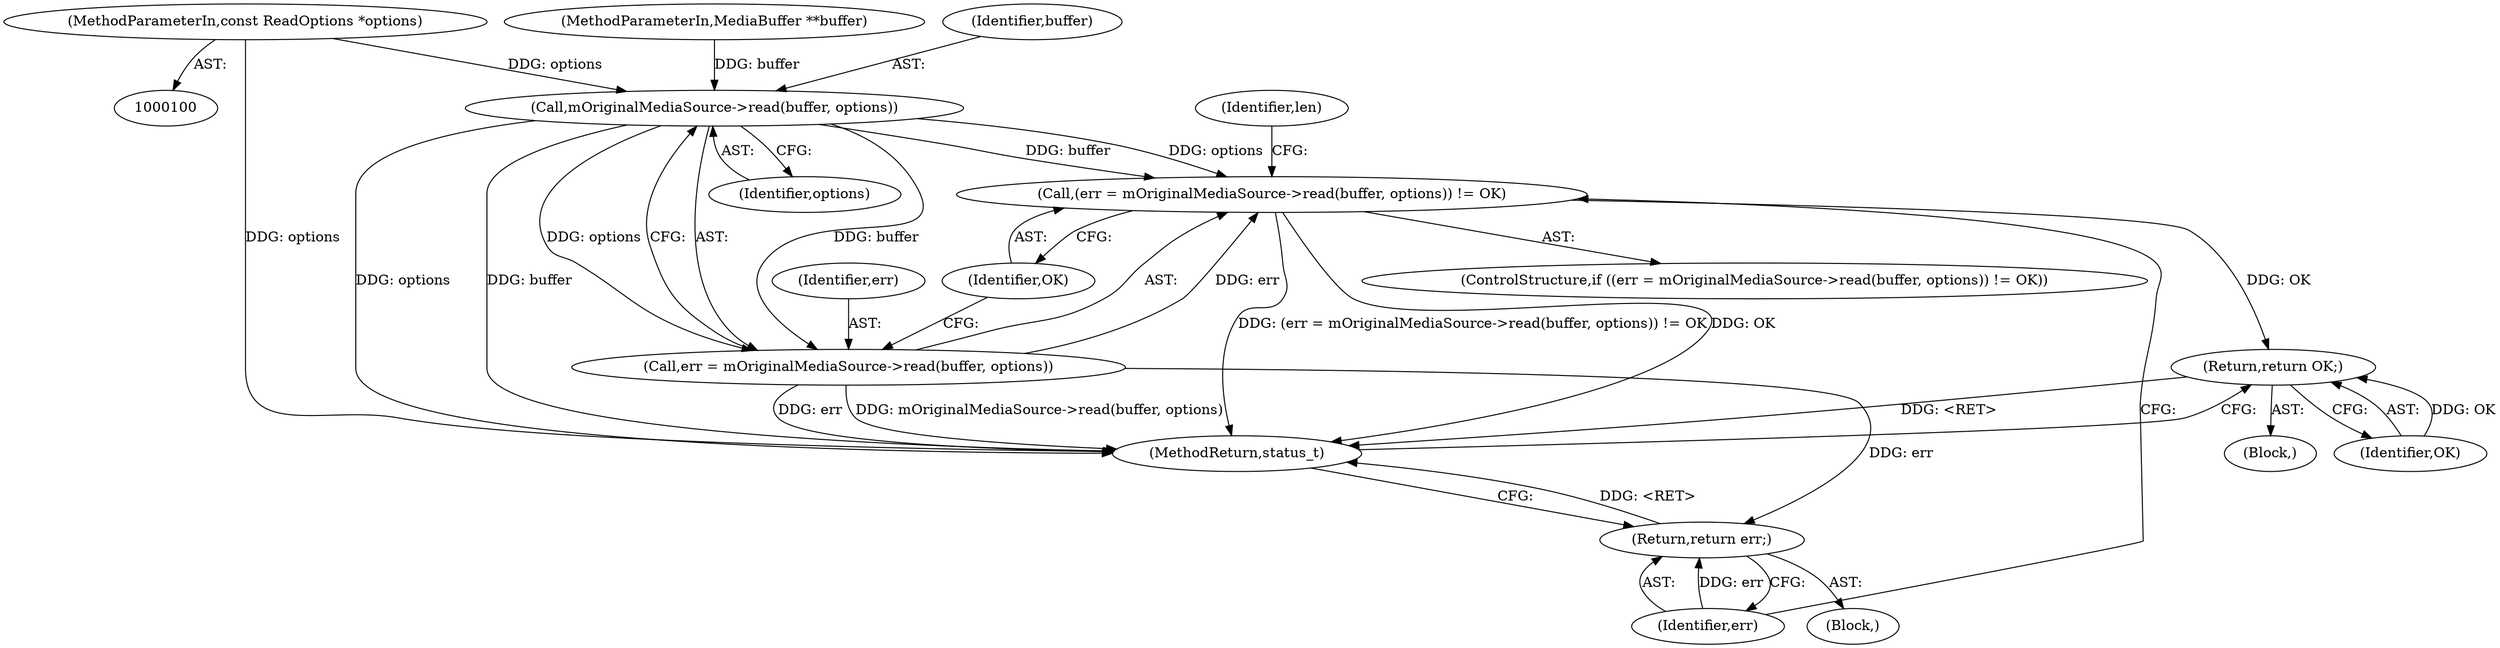 digraph "0_Android_e248db02fbab2ee9162940bc19f087fd7d96cb9d@pointer" {
"1000102" [label="(MethodParameterIn,const ReadOptions *options)"];
"1000110" [label="(Call,mOriginalMediaSource->read(buffer, options))"];
"1000107" [label="(Call,(err = mOriginalMediaSource->read(buffer, options)) != OK)"];
"1000404" [label="(Return,return OK;)"];
"1000108" [label="(Call,err = mOriginalMediaSource->read(buffer, options))"];
"1000115" [label="(Return,return err;)"];
"1000110" [label="(Call,mOriginalMediaSource->read(buffer, options))"];
"1000113" [label="(Identifier,OK)"];
"1000102" [label="(MethodParameterIn,const ReadOptions *options)"];
"1000109" [label="(Identifier,err)"];
"1000115" [label="(Return,return err;)"];
"1000108" [label="(Call,err = mOriginalMediaSource->read(buffer, options))"];
"1000404" [label="(Return,return OK;)"];
"1000119" [label="(Identifier,len)"];
"1000111" [label="(Identifier,buffer)"];
"1000405" [label="(Identifier,OK)"];
"1000406" [label="(MethodReturn,status_t)"];
"1000106" [label="(ControlStructure,if ((err = mOriginalMediaSource->read(buffer, options)) != OK))"];
"1000103" [label="(Block,)"];
"1000112" [label="(Identifier,options)"];
"1000101" [label="(MethodParameterIn,MediaBuffer **buffer)"];
"1000114" [label="(Block,)"];
"1000116" [label="(Identifier,err)"];
"1000107" [label="(Call,(err = mOriginalMediaSource->read(buffer, options)) != OK)"];
"1000102" -> "1000100"  [label="AST: "];
"1000102" -> "1000406"  [label="DDG: options"];
"1000102" -> "1000110"  [label="DDG: options"];
"1000110" -> "1000108"  [label="AST: "];
"1000110" -> "1000112"  [label="CFG: "];
"1000111" -> "1000110"  [label="AST: "];
"1000112" -> "1000110"  [label="AST: "];
"1000108" -> "1000110"  [label="CFG: "];
"1000110" -> "1000406"  [label="DDG: options"];
"1000110" -> "1000406"  [label="DDG: buffer"];
"1000110" -> "1000107"  [label="DDG: buffer"];
"1000110" -> "1000107"  [label="DDG: options"];
"1000110" -> "1000108"  [label="DDG: buffer"];
"1000110" -> "1000108"  [label="DDG: options"];
"1000101" -> "1000110"  [label="DDG: buffer"];
"1000107" -> "1000106"  [label="AST: "];
"1000107" -> "1000113"  [label="CFG: "];
"1000108" -> "1000107"  [label="AST: "];
"1000113" -> "1000107"  [label="AST: "];
"1000116" -> "1000107"  [label="CFG: "];
"1000119" -> "1000107"  [label="CFG: "];
"1000107" -> "1000406"  [label="DDG: (err = mOriginalMediaSource->read(buffer, options)) != OK"];
"1000107" -> "1000406"  [label="DDG: OK"];
"1000108" -> "1000107"  [label="DDG: err"];
"1000107" -> "1000404"  [label="DDG: OK"];
"1000404" -> "1000103"  [label="AST: "];
"1000404" -> "1000405"  [label="CFG: "];
"1000405" -> "1000404"  [label="AST: "];
"1000406" -> "1000404"  [label="CFG: "];
"1000404" -> "1000406"  [label="DDG: <RET>"];
"1000405" -> "1000404"  [label="DDG: OK"];
"1000109" -> "1000108"  [label="AST: "];
"1000113" -> "1000108"  [label="CFG: "];
"1000108" -> "1000406"  [label="DDG: mOriginalMediaSource->read(buffer, options)"];
"1000108" -> "1000406"  [label="DDG: err"];
"1000108" -> "1000115"  [label="DDG: err"];
"1000115" -> "1000114"  [label="AST: "];
"1000115" -> "1000116"  [label="CFG: "];
"1000116" -> "1000115"  [label="AST: "];
"1000406" -> "1000115"  [label="CFG: "];
"1000115" -> "1000406"  [label="DDG: <RET>"];
"1000116" -> "1000115"  [label="DDG: err"];
}
